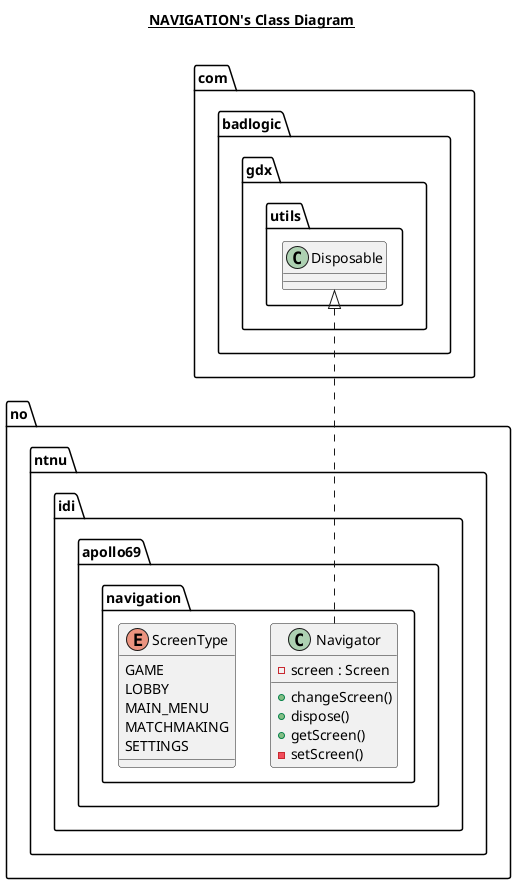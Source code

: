 @startuml

title __NAVIGATION's Class Diagram__\n

      class no.ntnu.idi.apollo69.navigation.Navigator {
          - screen : Screen
          + changeScreen()
          + dispose()
          + getScreen()
          - setScreen()
      }
      enum no.ntnu.idi.apollo69.navigation.ScreenType {
        GAME
        LOBBY
        MAIN_MENU
        MATCHMAKING
        SETTINGS
      }
  
  no.ntnu.idi.apollo69.navigation.Navigator .up.|> com.badlogic.gdx.utils.Disposable


@enduml
